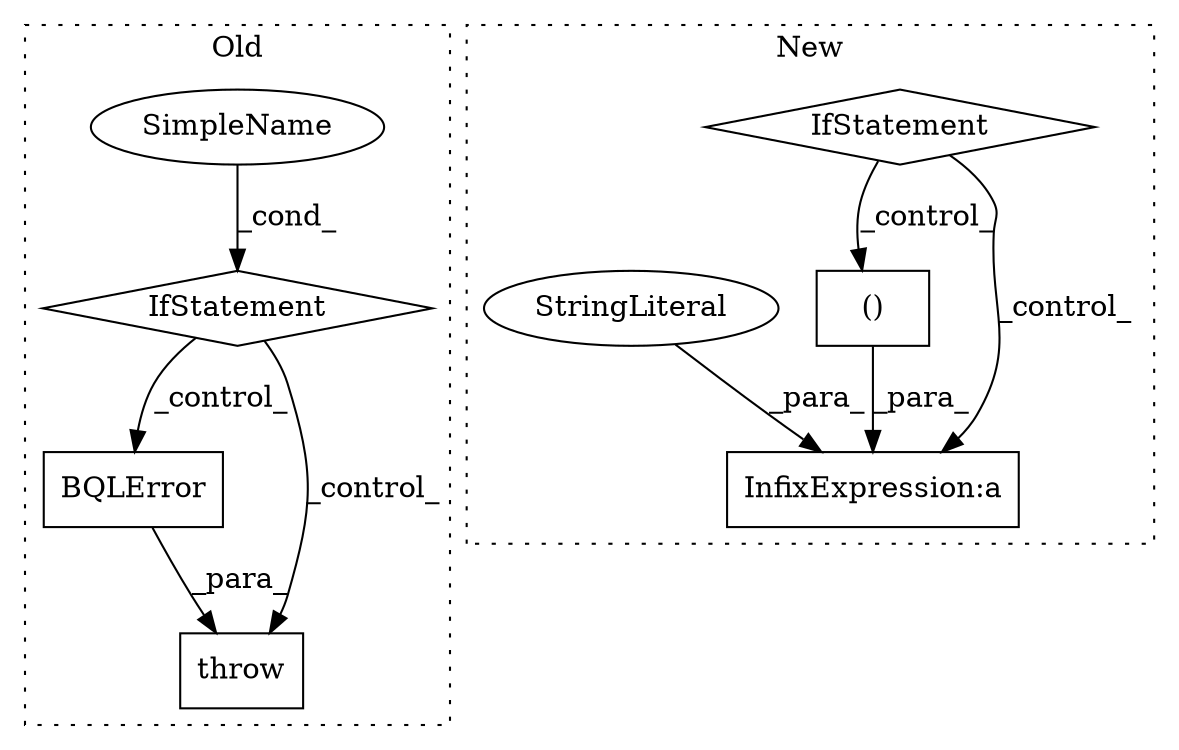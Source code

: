 digraph G {
subgraph cluster0 {
1 [label="BQLError" a="32" s="10108,10170" l="9,1" shape="box"];
3 [label="IfStatement" a="25" s="10074,10092" l="4,2" shape="diamond"];
4 [label="SimpleName" a="42" s="" l="" shape="ellipse"];
5 [label="throw" a="53" s="10102" l="6" shape="box"];
label = "Old";
style="dotted";
}
subgraph cluster1 {
2 [label="IfStatement" a="25" s="10080,10093" l="4,2" shape="diamond"];
6 [label="()" a="106" s="11257" l="36" shape="box"];
7 [label="InfixExpression:a" a="27" s="11245" l="12" shape="box"];
8 [label="StringLiteral" a="45" s="11205" l="40" shape="ellipse"];
label = "New";
style="dotted";
}
1 -> 5 [label="_para_"];
2 -> 7 [label="_control_"];
2 -> 6 [label="_control_"];
3 -> 1 [label="_control_"];
3 -> 5 [label="_control_"];
4 -> 3 [label="_cond_"];
6 -> 7 [label="_para_"];
8 -> 7 [label="_para_"];
}